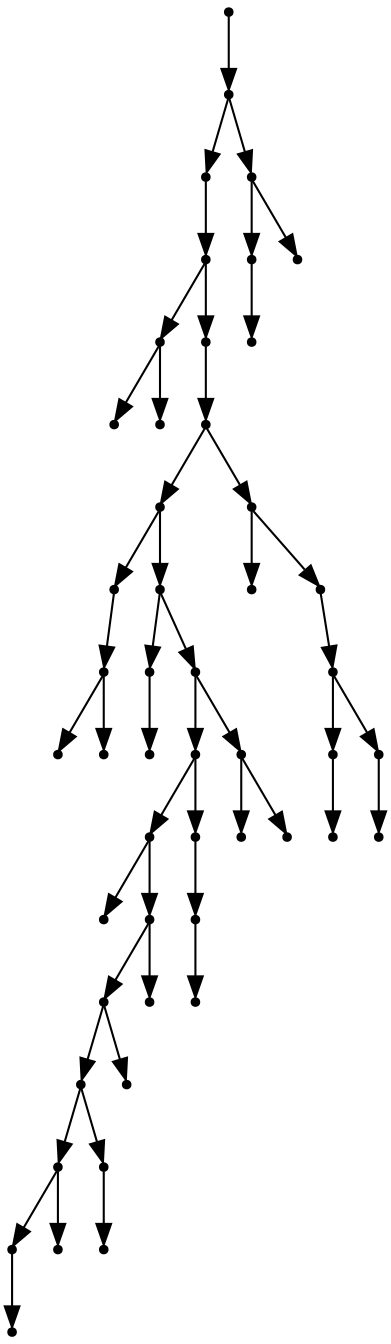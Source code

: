 digraph {
  49 [shape=point];
  48 [shape=point];
  43 [shape=point];
  42 [shape=point];
  2 [shape=point];
  0 [shape=point];
  1 [shape=point];
  41 [shape=point];
  40 [shape=point];
  31 [shape=point];
  6 [shape=point];
  5 [shape=point];
  3 [shape=point];
  4 [shape=point];
  30 [shape=point];
  8 [shape=point];
  7 [shape=point];
  29 [shape=point];
  25 [shape=point];
  21 [shape=point];
  9 [shape=point];
  20 [shape=point];
  18 [shape=point];
  16 [shape=point];
  13 [shape=point];
  11 [shape=point];
  10 [shape=point];
  12 [shape=point];
  15 [shape=point];
  14 [shape=point];
  17 [shape=point];
  19 [shape=point];
  24 [shape=point];
  23 [shape=point];
  22 [shape=point];
  28 [shape=point];
  26 [shape=point];
  27 [shape=point];
  39 [shape=point];
  32 [shape=point];
  38 [shape=point];
  37 [shape=point];
  34 [shape=point];
  33 [shape=point];
  36 [shape=point];
  35 [shape=point];
  47 [shape=point];
  45 [shape=point];
  44 [shape=point];
  46 [shape=point];
49 -> 48;
48 -> 43;
43 -> 42;
42 -> 2;
2 -> 0;
2 -> 1;
42 -> 41;
41 -> 40;
40 -> 31;
31 -> 6;
6 -> 5;
5 -> 3;
5 -> 4;
31 -> 30;
30 -> 8;
8 -> 7;
30 -> 29;
29 -> 25;
25 -> 21;
21 -> 9;
21 -> 20;
20 -> 18;
18 -> 16;
16 -> 13;
13 -> 11;
11 -> 10;
13 -> 12;
16 -> 15;
15 -> 14;
18 -> 17;
20 -> 19;
25 -> 24;
24 -> 23;
23 -> 22;
29 -> 28;
28 -> 26;
28 -> 27;
40 -> 39;
39 -> 32;
39 -> 38;
38 -> 37;
37 -> 34;
34 -> 33;
37 -> 36;
36 -> 35;
48 -> 47;
47 -> 45;
45 -> 44;
47 -> 46;
}
